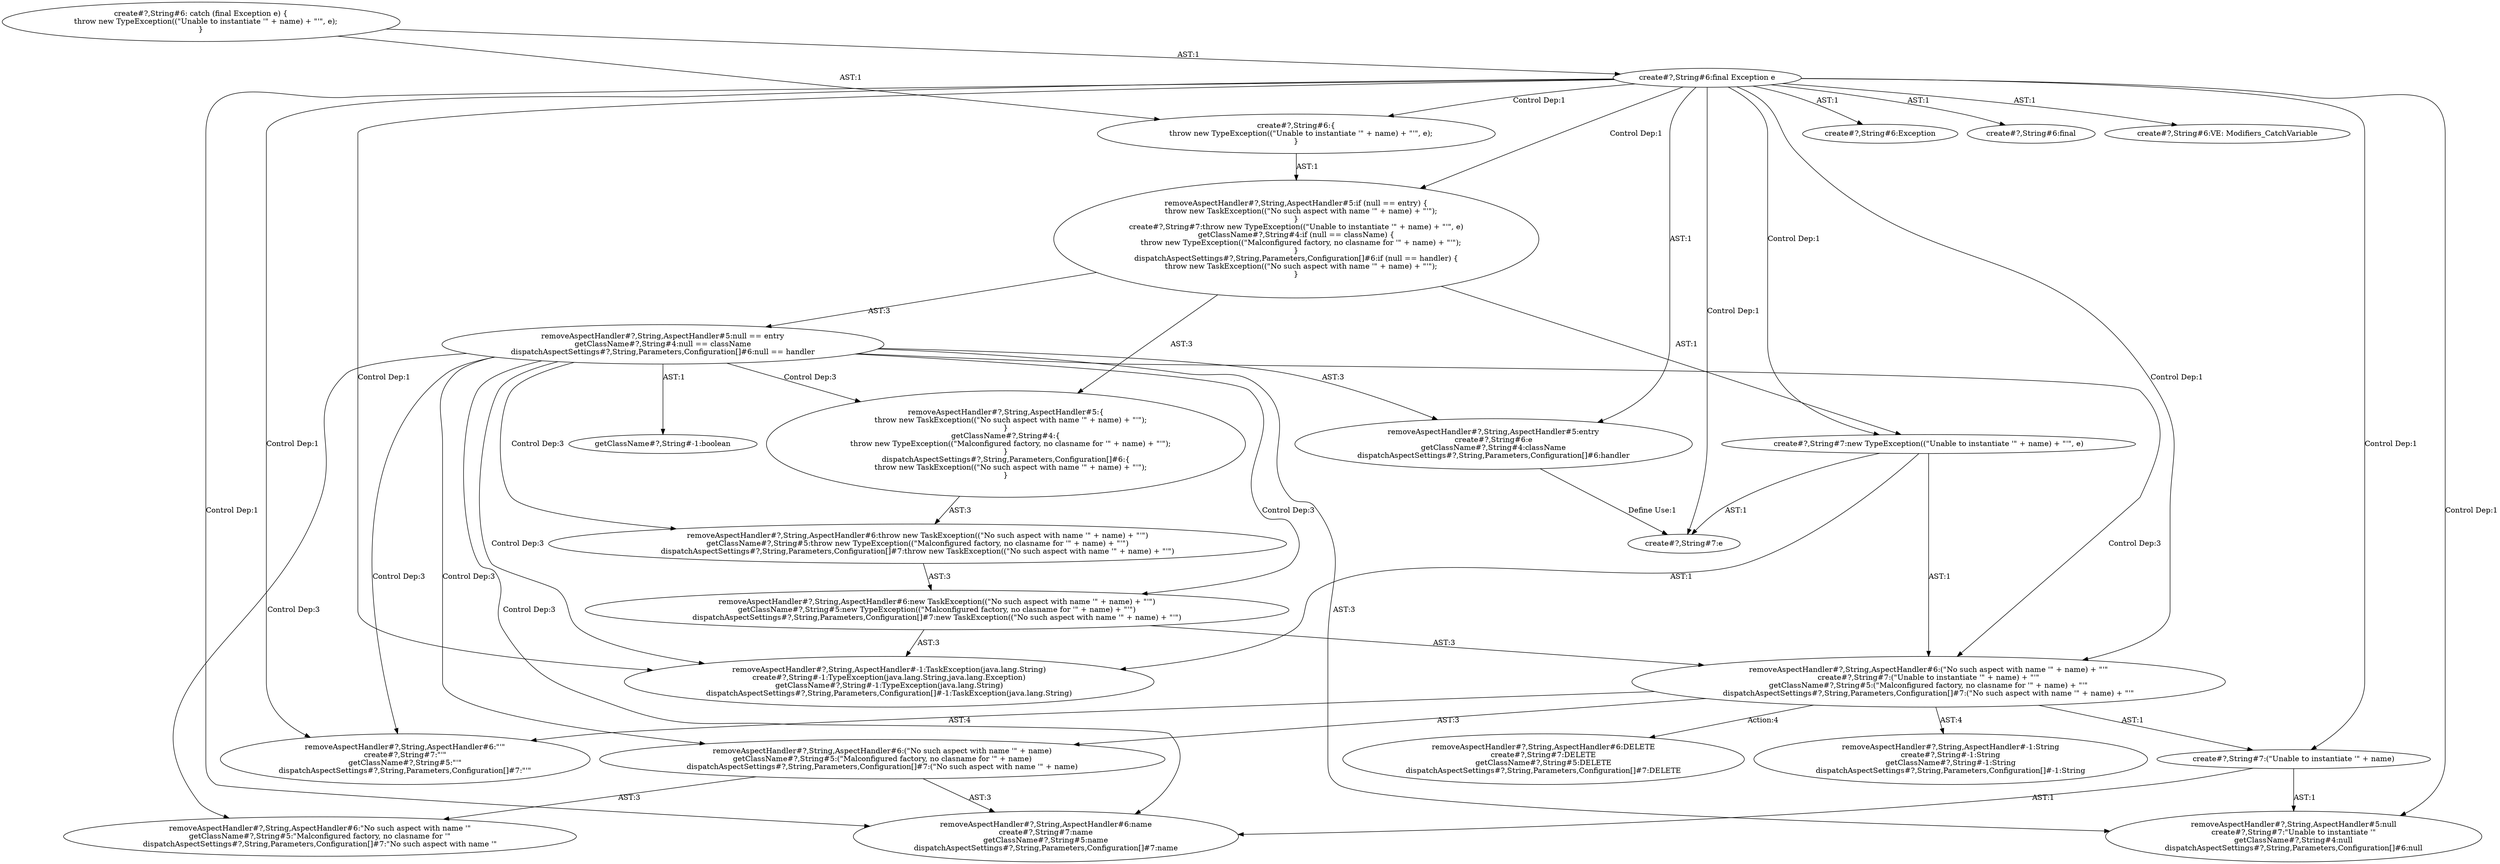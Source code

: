 digraph "Pattern" {
0 [label="removeAspectHandler#?,String,AspectHandler#6:DELETE
create#?,String#7:DELETE
getClassName#?,String#5:DELETE
dispatchAspectSettings#?,String,Parameters,Configuration[]#7:DELETE" shape=ellipse]
1 [label="removeAspectHandler#?,String,AspectHandler#6:(\"No such aspect with name '\" + name) + \"'\"
create#?,String#7:(\"Unable to instantiate '\" + name) + \"'\"
getClassName#?,String#5:(\"Malconfigured factory, no clasname for '\" + name) + \"'\"
dispatchAspectSettings#?,String,Parameters,Configuration[]#7:(\"No such aspect with name '\" + name) + \"'\"" shape=ellipse]
2 [label="removeAspectHandler#?,String,AspectHandler#5:null == entry
getClassName#?,String#4:null == className
dispatchAspectSettings#?,String,Parameters,Configuration[]#6:null == handler" shape=ellipse]
3 [label="removeAspectHandler#?,String,AspectHandler#5:if (null == entry) \{
    throw new TaskException((\"No such aspect with name '\" + name) + \"'\");
\}
create#?,String#7:throw new TypeException((\"Unable to instantiate '\" + name) + \"'\", e)
getClassName#?,String#4:if (null == className) \{
    throw new TypeException((\"Malconfigured factory, no clasname for '\" + name) + \"'\");
\}
dispatchAspectSettings#?,String,Parameters,Configuration[]#6:if (null == handler) \{
    throw new TaskException((\"No such aspect with name '\" + name) + \"'\");
\}" shape=ellipse]
4 [label="removeAspectHandler#?,String,AspectHandler#5:null
create#?,String#7:\"Unable to instantiate '\"
getClassName#?,String#4:null
dispatchAspectSettings#?,String,Parameters,Configuration[]#6:null" shape=ellipse]
5 [label="removeAspectHandler#?,String,AspectHandler#5:entry
create#?,String#6:e
getClassName#?,String#4:className
dispatchAspectSettings#?,String,Parameters,Configuration[]#6:handler" shape=ellipse]
6 [label="removeAspectHandler#?,String,AspectHandler#5:\{
    throw new TaskException((\"No such aspect with name '\" + name) + \"'\");
\}
getClassName#?,String#4:\{
    throw new TypeException((\"Malconfigured factory, no clasname for '\" + name) + \"'\");
\}
dispatchAspectSettings#?,String,Parameters,Configuration[]#6:\{
    throw new TaskException((\"No such aspect with name '\" + name) + \"'\");
\}" shape=ellipse]
7 [label="removeAspectHandler#?,String,AspectHandler#6:throw new TaskException((\"No such aspect with name '\" + name) + \"'\")
getClassName#?,String#5:throw new TypeException((\"Malconfigured factory, no clasname for '\" + name) + \"'\")
dispatchAspectSettings#?,String,Parameters,Configuration[]#7:throw new TaskException((\"No such aspect with name '\" + name) + \"'\")" shape=ellipse]
8 [label="removeAspectHandler#?,String,AspectHandler#6:new TaskException((\"No such aspect with name '\" + name) + \"'\")
getClassName#?,String#5:new TypeException((\"Malconfigured factory, no clasname for '\" + name) + \"'\")
dispatchAspectSettings#?,String,Parameters,Configuration[]#7:new TaskException((\"No such aspect with name '\" + name) + \"'\")" shape=ellipse]
9 [label="removeAspectHandler#?,String,AspectHandler#-1:TaskException(java.lang.String)
create#?,String#-1:TypeException(java.lang.String,java.lang.Exception)
getClassName#?,String#-1:TypeException(java.lang.String)
dispatchAspectSettings#?,String,Parameters,Configuration[]#-1:TaskException(java.lang.String)" shape=ellipse]
10 [label="removeAspectHandler#?,String,AspectHandler#6:(\"No such aspect with name '\" + name)
getClassName#?,String#5:(\"Malconfigured factory, no clasname for '\" + name)
dispatchAspectSettings#?,String,Parameters,Configuration[]#7:(\"No such aspect with name '\" + name)" shape=ellipse]
11 [label="removeAspectHandler#?,String,AspectHandler#6:\"No such aspect with name '\"
getClassName#?,String#5:\"Malconfigured factory, no clasname for '\"
dispatchAspectSettings#?,String,Parameters,Configuration[]#7:\"No such aspect with name '\"" shape=ellipse]
12 [label="removeAspectHandler#?,String,AspectHandler#6:name
create#?,String#7:name
getClassName#?,String#5:name
dispatchAspectSettings#?,String,Parameters,Configuration[]#7:name" shape=ellipse]
13 [label="removeAspectHandler#?,String,AspectHandler#6:\"'\"
create#?,String#7:\"'\"
getClassName#?,String#5:\"'\"
dispatchAspectSettings#?,String,Parameters,Configuration[]#7:\"'\"" shape=ellipse]
14 [label="removeAspectHandler#?,String,AspectHandler#-1:String
create#?,String#-1:String
getClassName#?,String#-1:String
dispatchAspectSettings#?,String,Parameters,Configuration[]#-1:String" shape=ellipse]
15 [label="create#?,String#7:new TypeException((\"Unable to instantiate '\" + name) + \"'\", e)" shape=ellipse]
16 [label="create#?,String#7:e" shape=ellipse]
17 [label="create#?,String#7:(\"Unable to instantiate '\" + name)" shape=ellipse]
18 [label="create#?,String#6:Exception" shape=ellipse]
19 [label="create#?,String#6: catch (final Exception e) \{
    throw new TypeException((\"Unable to instantiate '\" + name) + \"'\", e);
\}" shape=ellipse]
20 [label="create#?,String#6:final" shape=ellipse]
21 [label="create#?,String#6:\{
    throw new TypeException((\"Unable to instantiate '\" + name) + \"'\", e);
\}" shape=ellipse]
22 [label="create#?,String#6:VE: Modifiers_CatchVariable" shape=ellipse]
23 [label="create#?,String#6:final Exception e" shape=ellipse]
24 [label="getClassName#?,String#-1:boolean" shape=ellipse]
1 -> 0 [label="Action:4"];
1 -> 14 [label="AST:4"];
1 -> 10 [label="AST:3"];
1 -> 13 [label="AST:4"];
1 -> 17 [label="AST:1"];
2 -> 1 [label="Control Dep:3"];
2 -> 4 [label="AST:3"];
2 -> 5 [label="AST:3"];
2 -> 6 [label="Control Dep:3"];
2 -> 7 [label="Control Dep:3"];
2 -> 8 [label="Control Dep:3"];
2 -> 9 [label="Control Dep:3"];
2 -> 10 [label="Control Dep:3"];
2 -> 11 [label="Control Dep:3"];
2 -> 12 [label="Control Dep:3"];
2 -> 13 [label="Control Dep:3"];
2 -> 24 [label="AST:1"];
3 -> 2 [label="AST:3"];
3 -> 6 [label="AST:3"];
3 -> 15 [label="AST:1"];
5 -> 16 [label="Define Use:1"];
6 -> 7 [label="AST:3"];
7 -> 8 [label="AST:3"];
8 -> 1 [label="AST:3"];
8 -> 9 [label="AST:3"];
10 -> 11 [label="AST:3"];
10 -> 12 [label="AST:3"];
15 -> 9 [label="AST:1"];
15 -> 1 [label="AST:1"];
15 -> 16 [label="AST:1"];
17 -> 4 [label="AST:1"];
17 -> 12 [label="AST:1"];
19 -> 23 [label="AST:1"];
19 -> 21 [label="AST:1"];
21 -> 3 [label="AST:1"];
23 -> 15 [label="Control Dep:1"];
23 -> 16 [label="Control Dep:1"];
23 -> 17 [label="Control Dep:1"];
23 -> 18 [label="AST:1"];
23 -> 20 [label="AST:1"];
23 -> 21 [label="Control Dep:1"];
23 -> 22 [label="AST:1"];
23 -> 5 [label="AST:1"];
23 -> 3 [label="Control Dep:1"];
23 -> 9 [label="Control Dep:1"];
23 -> 1 [label="Control Dep:1"];
23 -> 4 [label="Control Dep:1"];
23 -> 12 [label="Control Dep:1"];
23 -> 13 [label="Control Dep:1"];
}